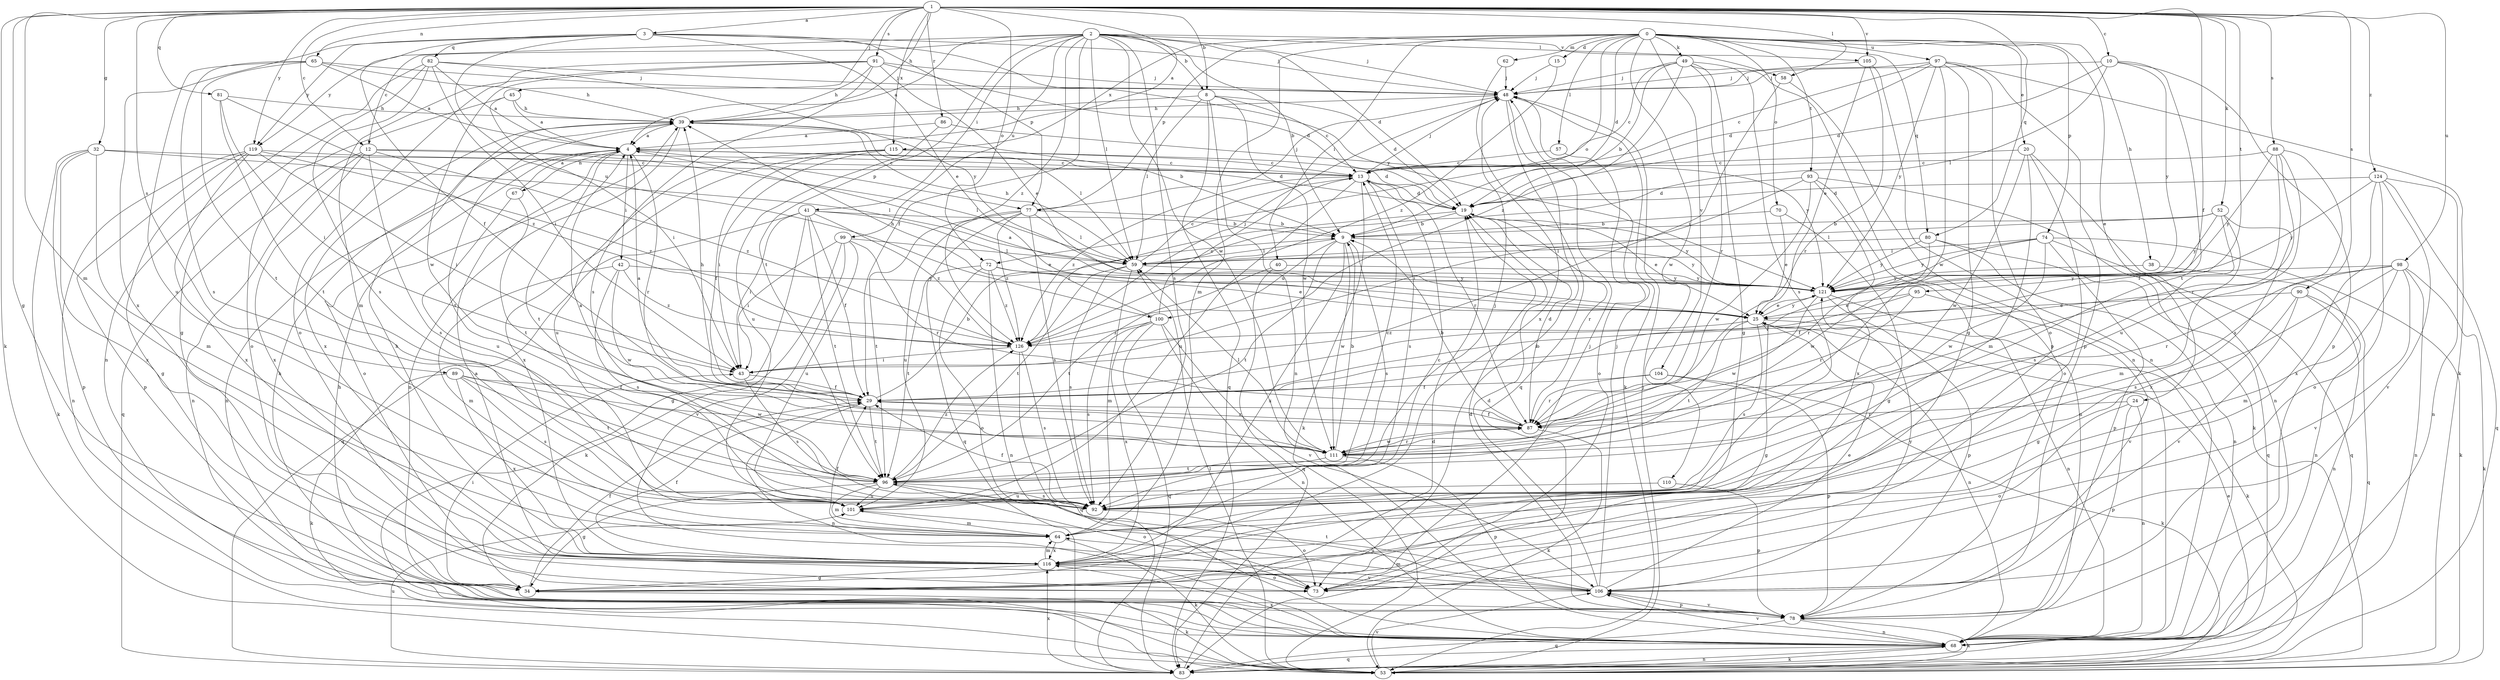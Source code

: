strict digraph  {
0;
1;
2;
3;
4;
8;
9;
10;
12;
13;
15;
19;
20;
24;
25;
29;
32;
34;
38;
39;
40;
41;
42;
43;
45;
48;
49;
52;
53;
57;
58;
59;
62;
64;
65;
67;
68;
70;
72;
73;
74;
77;
78;
80;
81;
82;
83;
86;
87;
88;
89;
90;
91;
92;
93;
95;
96;
97;
98;
99;
100;
101;
104;
105;
106;
110;
111;
115;
116;
119;
121;
124;
126;
0 -> 15  [label=d];
0 -> 19  [label=d];
0 -> 20  [label=e];
0 -> 24  [label=e];
0 -> 38  [label=h];
0 -> 40  [label=i];
0 -> 49  [label=k];
0 -> 57  [label=l];
0 -> 62  [label=m];
0 -> 64  [label=m];
0 -> 70  [label=o];
0 -> 72  [label=o];
0 -> 74  [label=p];
0 -> 77  [label=p];
0 -> 80  [label=q];
0 -> 93  [label=t];
0 -> 97  [label=u];
0 -> 104  [label=v];
0 -> 110  [label=w];
0 -> 115  [label=x];
1 -> 3  [label=a];
1 -> 4  [label=a];
1 -> 8  [label=b];
1 -> 10  [label=c];
1 -> 12  [label=c];
1 -> 29  [label=f];
1 -> 32  [label=g];
1 -> 34  [label=g];
1 -> 39  [label=h];
1 -> 45  [label=j];
1 -> 52  [label=k];
1 -> 53  [label=k];
1 -> 58  [label=l];
1 -> 64  [label=m];
1 -> 65  [label=n];
1 -> 72  [label=o];
1 -> 80  [label=q];
1 -> 81  [label=q];
1 -> 86  [label=r];
1 -> 88  [label=s];
1 -> 89  [label=s];
1 -> 90  [label=s];
1 -> 91  [label=s];
1 -> 95  [label=t];
1 -> 98  [label=u];
1 -> 105  [label=v];
1 -> 115  [label=x];
1 -> 119  [label=y];
1 -> 124  [label=z];
2 -> 4  [label=a];
2 -> 8  [label=b];
2 -> 9  [label=b];
2 -> 12  [label=c];
2 -> 19  [label=d];
2 -> 29  [label=f];
2 -> 41  [label=i];
2 -> 48  [label=j];
2 -> 58  [label=l];
2 -> 59  [label=l];
2 -> 92  [label=s];
2 -> 96  [label=t];
2 -> 99  [label=u];
2 -> 105  [label=v];
2 -> 111  [label=w];
2 -> 119  [label=y];
2 -> 126  [label=z];
3 -> 25  [label=e];
3 -> 29  [label=f];
3 -> 48  [label=j];
3 -> 77  [label=p];
3 -> 82  [label=q];
3 -> 100  [label=u];
3 -> 116  [label=x];
3 -> 119  [label=y];
3 -> 121  [label=y];
4 -> 13  [label=c];
4 -> 19  [label=d];
4 -> 42  [label=i];
4 -> 67  [label=n];
4 -> 68  [label=n];
4 -> 73  [label=o];
4 -> 77  [label=p];
4 -> 87  [label=r];
4 -> 96  [label=t];
8 -> 13  [label=c];
8 -> 19  [label=d];
8 -> 39  [label=h];
8 -> 59  [label=l];
8 -> 68  [label=n];
8 -> 83  [label=q];
8 -> 111  [label=w];
9 -> 59  [label=l];
9 -> 92  [label=s];
9 -> 96  [label=t];
9 -> 100  [label=u];
9 -> 111  [label=w];
9 -> 116  [label=x];
9 -> 121  [label=y];
10 -> 19  [label=d];
10 -> 48  [label=j];
10 -> 59  [label=l];
10 -> 78  [label=p];
10 -> 96  [label=t];
10 -> 121  [label=y];
12 -> 13  [label=c];
12 -> 59  [label=l];
12 -> 68  [label=n];
12 -> 83  [label=q];
12 -> 92  [label=s];
12 -> 116  [label=x];
12 -> 126  [label=z];
13 -> 19  [label=d];
13 -> 48  [label=j];
13 -> 53  [label=k];
13 -> 87  [label=r];
13 -> 92  [label=s];
13 -> 101  [label=u];
13 -> 126  [label=z];
15 -> 48  [label=j];
15 -> 126  [label=z];
19 -> 9  [label=b];
19 -> 25  [label=e];
19 -> 87  [label=r];
19 -> 121  [label=y];
19 -> 126  [label=z];
20 -> 13  [label=c];
20 -> 64  [label=m];
20 -> 68  [label=n];
20 -> 73  [label=o];
20 -> 111  [label=w];
24 -> 68  [label=n];
24 -> 73  [label=o];
24 -> 78  [label=p];
24 -> 87  [label=r];
25 -> 4  [label=a];
25 -> 34  [label=g];
25 -> 53  [label=k];
25 -> 68  [label=n];
25 -> 92  [label=s];
25 -> 96  [label=t];
25 -> 121  [label=y];
25 -> 126  [label=z];
29 -> 4  [label=a];
29 -> 9  [label=b];
29 -> 39  [label=h];
29 -> 68  [label=n];
29 -> 87  [label=r];
29 -> 96  [label=t];
32 -> 13  [label=c];
32 -> 53  [label=k];
32 -> 59  [label=l];
32 -> 64  [label=m];
32 -> 78  [label=p];
32 -> 116  [label=x];
34 -> 29  [label=f];
34 -> 43  [label=i];
34 -> 53  [label=k];
38 -> 68  [label=n];
38 -> 121  [label=y];
39 -> 4  [label=a];
39 -> 9  [label=b];
39 -> 59  [label=l];
39 -> 68  [label=n];
39 -> 96  [label=t];
39 -> 116  [label=x];
40 -> 83  [label=q];
40 -> 96  [label=t];
40 -> 121  [label=y];
41 -> 9  [label=b];
41 -> 25  [label=e];
41 -> 29  [label=f];
41 -> 34  [label=g];
41 -> 43  [label=i];
41 -> 83  [label=q];
41 -> 96  [label=t];
41 -> 126  [label=z];
42 -> 64  [label=m];
42 -> 92  [label=s];
42 -> 111  [label=w];
42 -> 121  [label=y];
42 -> 126  [label=z];
43 -> 29  [label=f];
43 -> 92  [label=s];
45 -> 4  [label=a];
45 -> 39  [label=h];
45 -> 43  [label=i];
45 -> 73  [label=o];
48 -> 39  [label=h];
48 -> 53  [label=k];
48 -> 73  [label=o];
48 -> 83  [label=q];
49 -> 9  [label=b];
49 -> 13  [label=c];
49 -> 34  [label=g];
49 -> 48  [label=j];
49 -> 78  [label=p];
49 -> 87  [label=r];
49 -> 92  [label=s];
49 -> 126  [label=z];
52 -> 9  [label=b];
52 -> 59  [label=l];
52 -> 64  [label=m];
52 -> 92  [label=s];
52 -> 116  [label=x];
52 -> 121  [label=y];
53 -> 48  [label=j];
53 -> 59  [label=l];
53 -> 68  [label=n];
53 -> 106  [label=v];
57 -> 13  [label=c];
57 -> 73  [label=o];
58 -> 43  [label=i];
58 -> 68  [label=n];
59 -> 13  [label=c];
59 -> 39  [label=h];
59 -> 64  [label=m];
59 -> 92  [label=s];
59 -> 96  [label=t];
59 -> 121  [label=y];
62 -> 48  [label=j];
62 -> 116  [label=x];
64 -> 13  [label=c];
64 -> 29  [label=f];
64 -> 53  [label=k];
64 -> 116  [label=x];
65 -> 4  [label=a];
65 -> 39  [label=h];
65 -> 48  [label=j];
65 -> 92  [label=s];
65 -> 96  [label=t];
65 -> 101  [label=u];
67 -> 4  [label=a];
67 -> 96  [label=t];
67 -> 101  [label=u];
68 -> 39  [label=h];
68 -> 53  [label=k];
68 -> 83  [label=q];
68 -> 106  [label=v];
68 -> 116  [label=x];
70 -> 9  [label=b];
70 -> 25  [label=e];
70 -> 34  [label=g];
72 -> 25  [label=e];
72 -> 68  [label=n];
72 -> 73  [label=o];
72 -> 96  [label=t];
72 -> 121  [label=y];
72 -> 126  [label=z];
73 -> 48  [label=j];
74 -> 53  [label=k];
74 -> 59  [label=l];
74 -> 78  [label=p];
74 -> 83  [label=q];
74 -> 87  [label=r];
74 -> 111  [label=w];
74 -> 121  [label=y];
77 -> 9  [label=b];
77 -> 48  [label=j];
77 -> 59  [label=l];
77 -> 83  [label=q];
77 -> 92  [label=s];
77 -> 96  [label=t];
77 -> 101  [label=u];
77 -> 126  [label=z];
78 -> 19  [label=d];
78 -> 39  [label=h];
78 -> 53  [label=k];
78 -> 68  [label=n];
78 -> 83  [label=q];
78 -> 106  [label=v];
80 -> 59  [label=l];
80 -> 68  [label=n];
80 -> 83  [label=q];
80 -> 111  [label=w];
80 -> 121  [label=y];
81 -> 39  [label=h];
81 -> 43  [label=i];
81 -> 96  [label=t];
81 -> 126  [label=z];
82 -> 4  [label=a];
82 -> 34  [label=g];
82 -> 43  [label=i];
82 -> 48  [label=j];
82 -> 68  [label=n];
82 -> 92  [label=s];
82 -> 121  [label=y];
83 -> 19  [label=d];
83 -> 25  [label=e];
83 -> 101  [label=u];
83 -> 116  [label=x];
86 -> 4  [label=a];
86 -> 101  [label=u];
86 -> 121  [label=y];
87 -> 9  [label=b];
87 -> 19  [label=d];
87 -> 29  [label=f];
87 -> 53  [label=k];
87 -> 111  [label=w];
88 -> 13  [label=c];
88 -> 29  [label=f];
88 -> 87  [label=r];
88 -> 92  [label=s];
88 -> 101  [label=u];
88 -> 121  [label=y];
89 -> 29  [label=f];
89 -> 53  [label=k];
89 -> 92  [label=s];
89 -> 96  [label=t];
89 -> 111  [label=w];
89 -> 116  [label=x];
90 -> 25  [label=e];
90 -> 34  [label=g];
90 -> 68  [label=n];
90 -> 83  [label=q];
90 -> 106  [label=v];
91 -> 19  [label=d];
91 -> 25  [label=e];
91 -> 39  [label=h];
91 -> 48  [label=j];
91 -> 64  [label=m];
91 -> 73  [label=o];
91 -> 92  [label=s];
91 -> 111  [label=w];
92 -> 29  [label=f];
92 -> 73  [label=o];
93 -> 19  [label=d];
93 -> 43  [label=i];
93 -> 53  [label=k];
93 -> 68  [label=n];
93 -> 111  [label=w];
93 -> 116  [label=x];
95 -> 25  [label=e];
95 -> 29  [label=f];
95 -> 87  [label=r];
95 -> 106  [label=v];
96 -> 13  [label=c];
96 -> 34  [label=g];
96 -> 64  [label=m];
96 -> 73  [label=o];
96 -> 92  [label=s];
96 -> 101  [label=u];
96 -> 126  [label=z];
97 -> 13  [label=c];
97 -> 19  [label=d];
97 -> 34  [label=g];
97 -> 48  [label=j];
97 -> 53  [label=k];
97 -> 73  [label=o];
97 -> 78  [label=p];
97 -> 111  [label=w];
97 -> 121  [label=y];
98 -> 29  [label=f];
98 -> 53  [label=k];
98 -> 64  [label=m];
98 -> 68  [label=n];
98 -> 87  [label=r];
98 -> 92  [label=s];
98 -> 106  [label=v];
98 -> 121  [label=y];
99 -> 43  [label=i];
99 -> 53  [label=k];
99 -> 59  [label=l];
99 -> 87  [label=r];
99 -> 101  [label=u];
99 -> 106  [label=v];
100 -> 13  [label=c];
100 -> 39  [label=h];
100 -> 68  [label=n];
100 -> 83  [label=q];
100 -> 92  [label=s];
100 -> 106  [label=v];
100 -> 116  [label=x];
100 -> 126  [label=z];
101 -> 48  [label=j];
101 -> 64  [label=m];
104 -> 29  [label=f];
104 -> 53  [label=k];
104 -> 78  [label=p];
104 -> 87  [label=r];
105 -> 25  [label=e];
105 -> 48  [label=j];
105 -> 68  [label=n];
105 -> 87  [label=r];
106 -> 4  [label=a];
106 -> 19  [label=d];
106 -> 25  [label=e];
106 -> 48  [label=j];
106 -> 64  [label=m];
106 -> 78  [label=p];
106 -> 96  [label=t];
106 -> 101  [label=u];
106 -> 121  [label=y];
110 -> 78  [label=p];
110 -> 101  [label=u];
111 -> 4  [label=a];
111 -> 9  [label=b];
111 -> 59  [label=l];
111 -> 78  [label=p];
111 -> 87  [label=r];
111 -> 96  [label=t];
115 -> 13  [label=c];
115 -> 19  [label=d];
115 -> 29  [label=f];
115 -> 43  [label=i];
115 -> 101  [label=u];
115 -> 116  [label=x];
116 -> 29  [label=f];
116 -> 34  [label=g];
116 -> 39  [label=h];
116 -> 64  [label=m];
116 -> 73  [label=o];
116 -> 106  [label=v];
119 -> 13  [label=c];
119 -> 34  [label=g];
119 -> 43  [label=i];
119 -> 68  [label=n];
119 -> 78  [label=p];
119 -> 116  [label=x];
119 -> 126  [label=z];
121 -> 25  [label=e];
121 -> 68  [label=n];
121 -> 78  [label=p];
121 -> 111  [label=w];
124 -> 19  [label=d];
124 -> 68  [label=n];
124 -> 73  [label=o];
124 -> 83  [label=q];
124 -> 106  [label=v];
124 -> 116  [label=x];
124 -> 121  [label=y];
126 -> 43  [label=i];
126 -> 48  [label=j];
126 -> 83  [label=q];
126 -> 92  [label=s];
}
